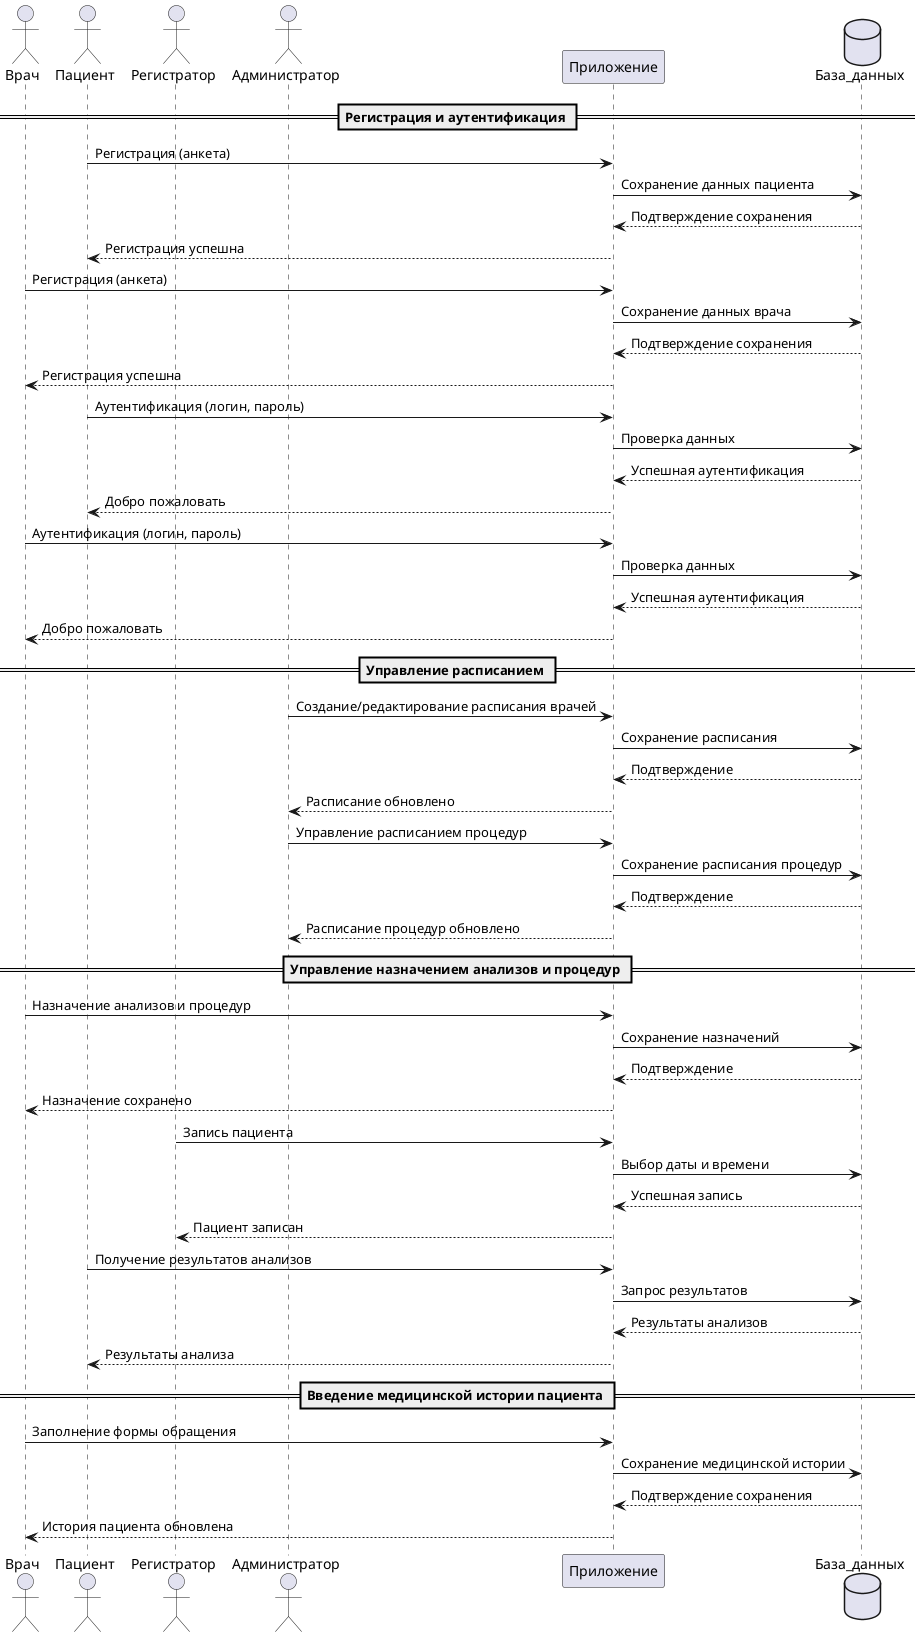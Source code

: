 ﻿@startuml  
actor Врач as Doctor
actor Пациент as Patient
actor Регистратор as Registrar
actor Администратор as Admin
participant Приложение as App
database База_данных as DB

== Регистрация и аутентификация ==
Patient -> App: Регистрация (анкета)
App -> DB: Сохранение данных пациента
DB --> App: Подтверждение сохранения
App --> Patient: Регистрация успешна

Doctor -> App: Регистрация (анкета)
App -> DB: Сохранение данных врача
DB --> App: Подтверждение сохранения
App --> Doctor: Регистрация успешна

Patient -> App: Аутентификация (логин, пароль)
App -> DB: Проверка данных
DB --> App: Успешная аутентификация
App --> Patient: Добро пожаловать

Doctor -> App: Аутентификация (логин, пароль)
App -> DB: Проверка данных
DB --> App: Успешная аутентификация
App --> Doctor: Добро пожаловать

== Управление расписанием ==
Admin -> App: Создание/редактирование расписания врачей
App -> DB: Сохранение расписания
DB --> App: Подтверждение
App --> Admin: Расписание обновлено

Admin -> App: Управление расписанием процедур
App -> DB: Сохранение расписания процедур
DB --> App: Подтверждение
App --> Admin: Расписание процедур обновлено

== Управление назначением анализов и процедур ==
Doctor -> App: Назначение анализов и процедур
App -> DB: Сохранение назначений
DB --> App: Подтверждение
App --> Doctor: Назначение сохранено

Registrar -> App: Запись пациента
App -> DB: Выбор даты и времени
DB --> App: Успешная запись
App --> Registrar: Пациент записан

Patient -> App: Получение результатов анализов
App -> DB: Запрос результатов
DB --> App: Результаты анализов
App --> Patient: Результаты анализа

== Введение медицинской истории пациента ==
Doctor -> App: Заполнение формы обращения
App -> DB: Сохранение медицинской истории
DB --> App: Подтверждение сохранения
App --> Doctor: История пациента обновлена

@enduml




